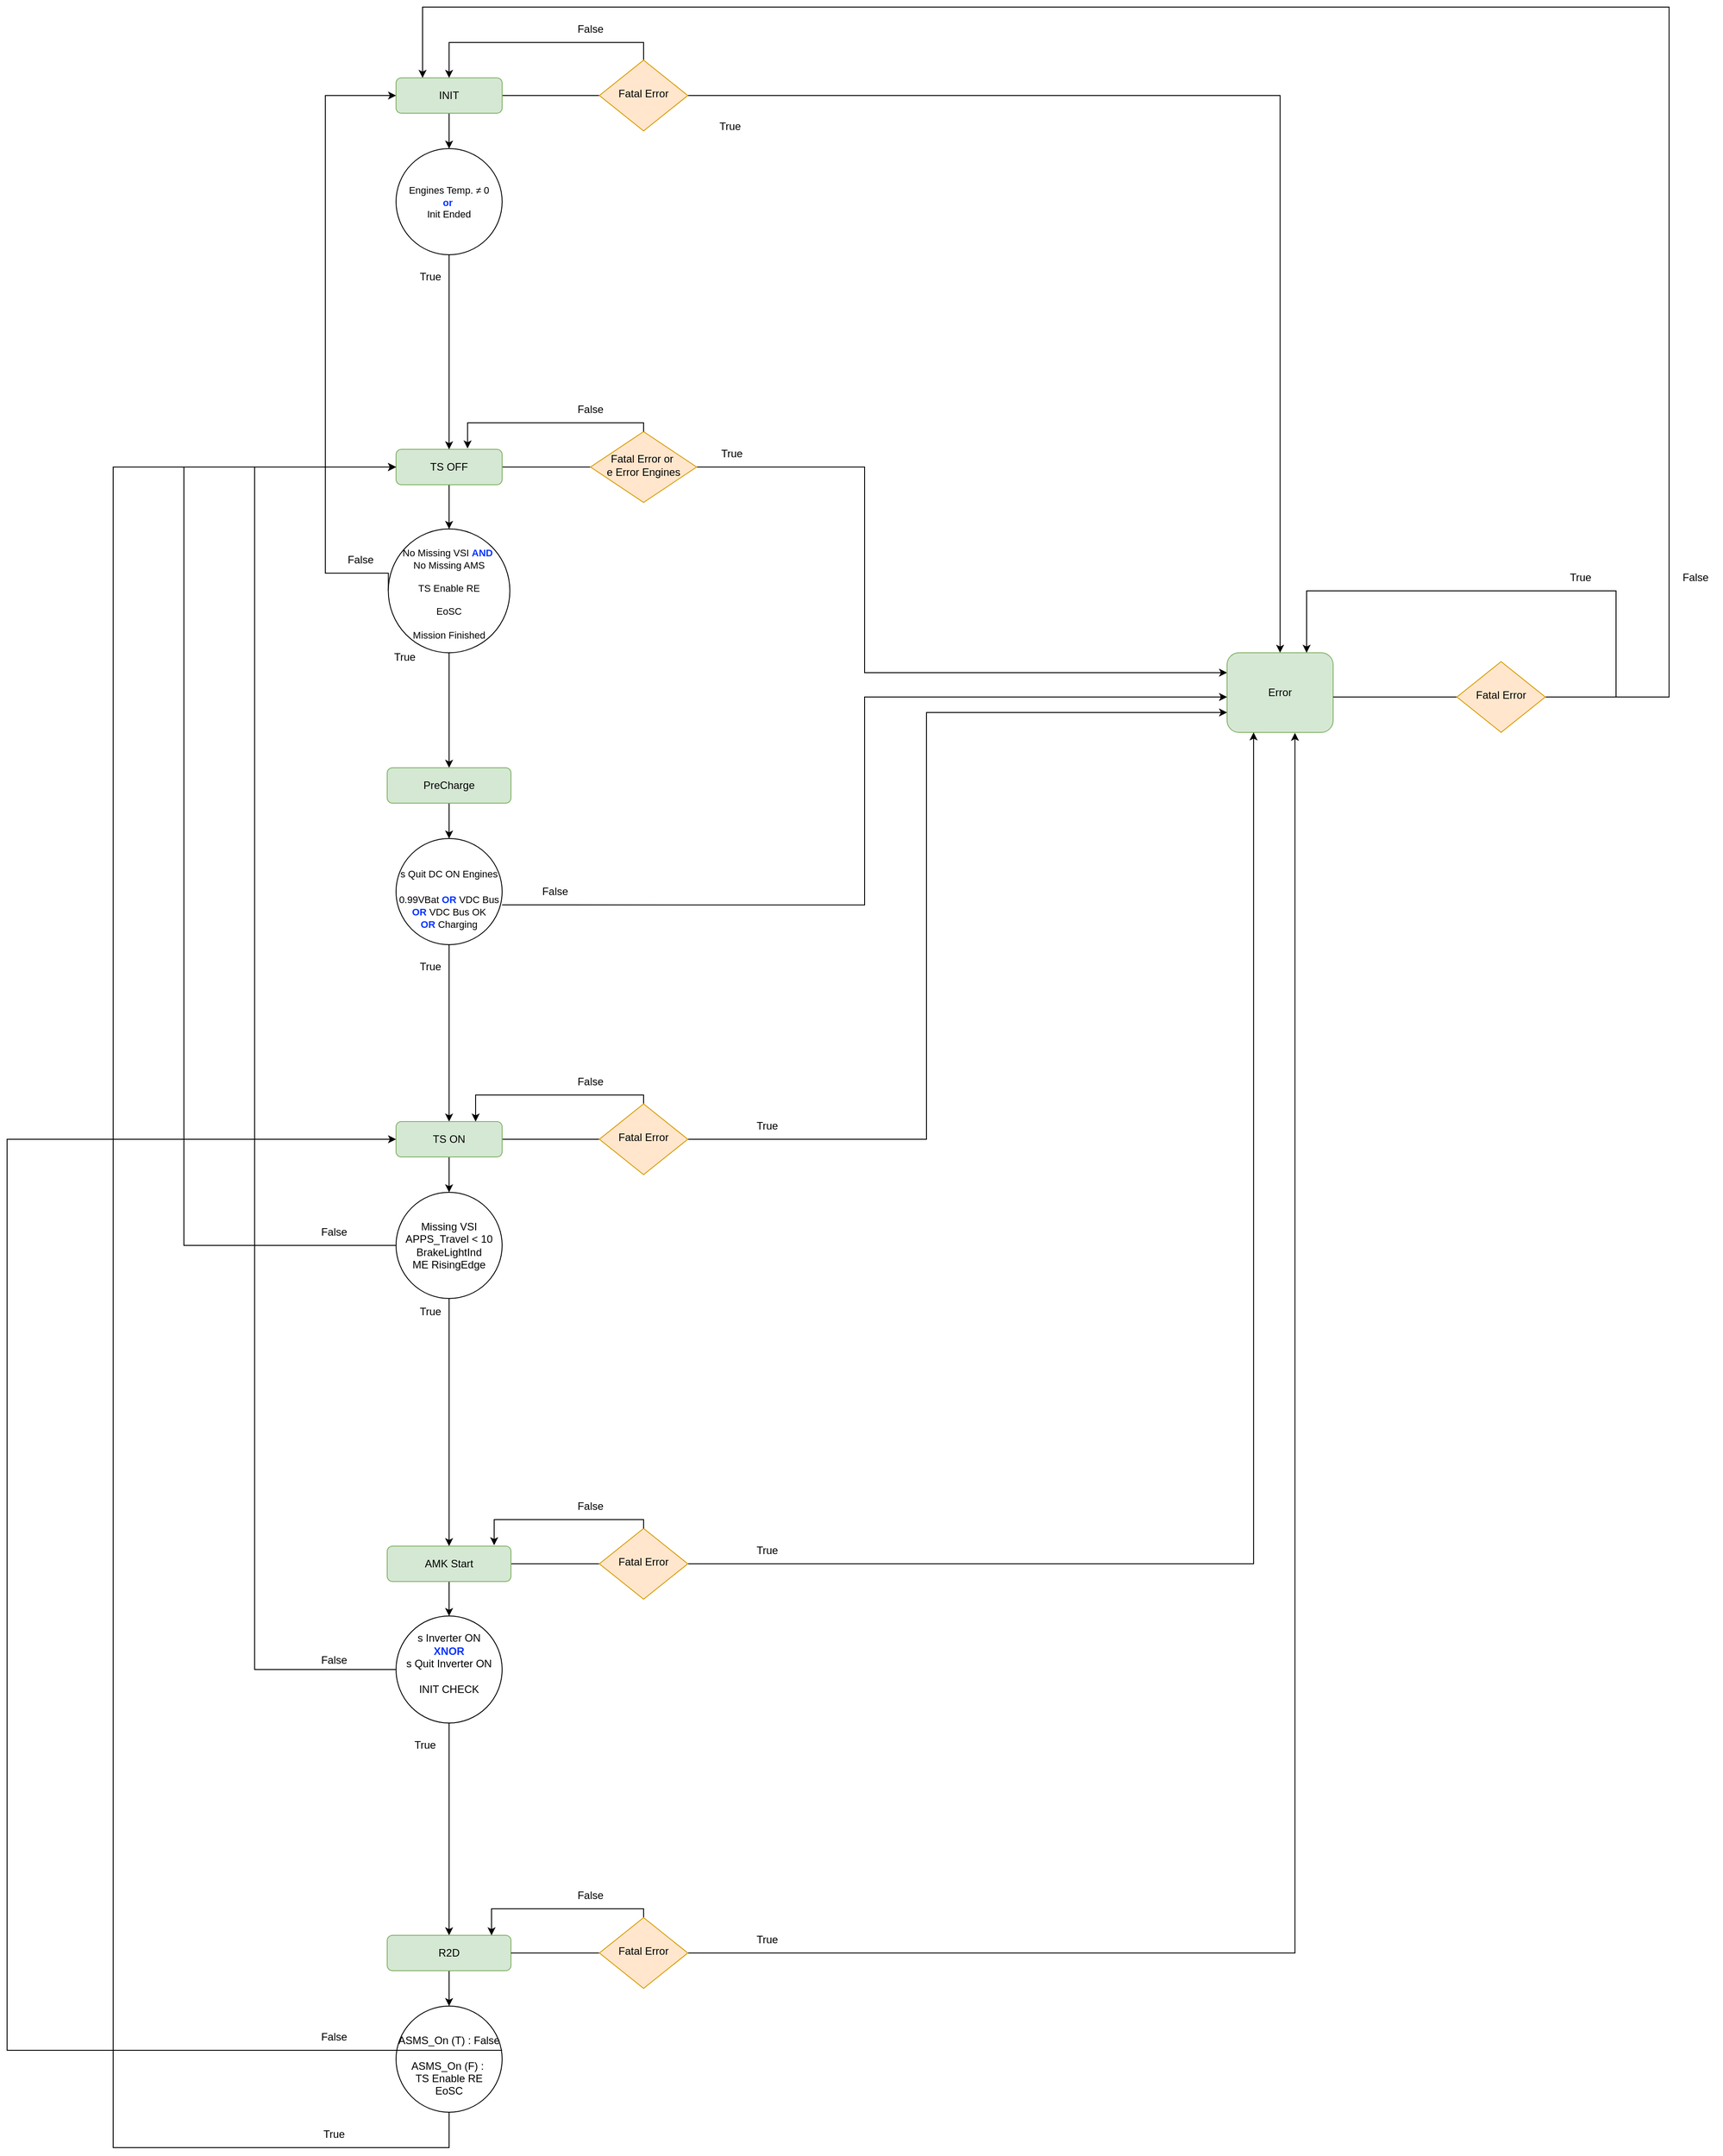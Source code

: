 <mxfile version="24.8.8" pages="3">
  <diagram id="C5RBs43oDa-KdzZeNtuy" name="States">
    <mxGraphModel dx="4572" dy="2336" grid="1" gridSize="10" guides="1" tooltips="1" connect="1" arrows="1" fold="1" page="1" pageScale="1" pageWidth="827" pageHeight="1169" math="0" shadow="0">
      <root>
        <mxCell id="WIyWlLk6GJQsqaUBKTNV-0" />
        <mxCell id="WIyWlLk6GJQsqaUBKTNV-1" parent="WIyWlLk6GJQsqaUBKTNV-0" />
        <mxCell id="JnSVz-PM-EViZylILAA4-74" style="edgeStyle=orthogonalEdgeStyle;rounded=0;orthogonalLoop=1;jettySize=auto;html=1;exitX=1;exitY=0.5;exitDx=0;exitDy=0;entryX=0.5;entryY=0;entryDx=0;entryDy=0;" parent="WIyWlLk6GJQsqaUBKTNV-1" source="JnSVz-PM-EViZylILAA4-76" target="JnSVz-PM-EViZylILAA4-80" edge="1">
          <mxGeometry relative="1" as="geometry" />
        </mxCell>
        <mxCell id="JnSVz-PM-EViZylILAA4-75" style="edgeStyle=orthogonalEdgeStyle;rounded=0;orthogonalLoop=1;jettySize=auto;html=1;exitX=0.5;exitY=1;exitDx=0;exitDy=0;entryX=0.5;entryY=0;entryDx=0;entryDy=0;" parent="WIyWlLk6GJQsqaUBKTNV-1" source="JnSVz-PM-EViZylILAA4-76" edge="1">
          <mxGeometry relative="1" as="geometry">
            <mxPoint x="-1450" y="70" as="targetPoint" />
          </mxGeometry>
        </mxCell>
        <mxCell id="JnSVz-PM-EViZylILAA4-76" value="INIT" style="rounded=1;whiteSpace=wrap;html=1;fontSize=12;glass=0;strokeWidth=1;shadow=0;fillColor=#d5e8d4;strokeColor=#82b366;" parent="WIyWlLk6GJQsqaUBKTNV-1" vertex="1">
          <mxGeometry x="-1510" y="-10" width="120" height="40" as="geometry" />
        </mxCell>
        <mxCell id="JnSVz-PM-EViZylILAA4-77" style="edgeStyle=orthogonalEdgeStyle;rounded=0;orthogonalLoop=1;jettySize=auto;html=1;exitX=0.5;exitY=1;exitDx=0;exitDy=0;entryX=0.5;entryY=0;entryDx=0;entryDy=0;" parent="WIyWlLk6GJQsqaUBKTNV-1" source="JnSVz-PM-EViZylILAA4-79" target="JnSVz-PM-EViZylILAA4-89" edge="1">
          <mxGeometry relative="1" as="geometry" />
        </mxCell>
        <mxCell id="JnSVz-PM-EViZylILAA4-78" style="edgeStyle=orthogonalEdgeStyle;rounded=0;orthogonalLoop=1;jettySize=auto;html=1;exitX=1;exitY=0.5;exitDx=0;exitDy=0;entryX=0;entryY=0.25;entryDx=0;entryDy=0;" parent="WIyWlLk6GJQsqaUBKTNV-1" source="JnSVz-PM-EViZylILAA4-79" target="JnSVz-PM-EViZylILAA4-80" edge="1">
          <mxGeometry relative="1" as="geometry" />
        </mxCell>
        <mxCell id="JnSVz-PM-EViZylILAA4-79" value="TS OFF" style="rounded=1;whiteSpace=wrap;html=1;fontSize=12;glass=0;strokeWidth=1;shadow=0;fillColor=#d5e8d4;strokeColor=#82b366;" parent="WIyWlLk6GJQsqaUBKTNV-1" vertex="1">
          <mxGeometry x="-1510" y="410" width="120" height="40" as="geometry" />
        </mxCell>
        <mxCell id="JnSVz-PM-EViZylILAA4-80" value="Error" style="rounded=1;whiteSpace=wrap;html=1;fontSize=12;glass=0;strokeWidth=1;shadow=0;fillColor=#d5e8d4;strokeColor=#82b366;" parent="WIyWlLk6GJQsqaUBKTNV-1" vertex="1">
          <mxGeometry x="-570" y="640" width="120" height="90" as="geometry" />
        </mxCell>
        <mxCell id="JnSVz-PM-EViZylILAA4-81" style="edgeStyle=orthogonalEdgeStyle;rounded=0;orthogonalLoop=1;jettySize=auto;html=1;exitX=0.5;exitY=0;exitDx=0;exitDy=0;entryX=0.5;entryY=0;entryDx=0;entryDy=0;" parent="WIyWlLk6GJQsqaUBKTNV-1" source="JnSVz-PM-EViZylILAA4-82" target="JnSVz-PM-EViZylILAA4-76" edge="1">
          <mxGeometry relative="1" as="geometry">
            <Array as="points">
              <mxPoint x="-1230" y="-50" />
              <mxPoint x="-1450" y="-50" />
            </Array>
          </mxGeometry>
        </mxCell>
        <mxCell id="JnSVz-PM-EViZylILAA4-82" value="Fatal Error" style="rhombus;whiteSpace=wrap;html=1;shadow=0;fontFamily=Helvetica;fontSize=12;align=center;strokeWidth=1;spacing=6;spacingTop=-4;fillColor=#ffe6cc;strokeColor=#d79b00;" parent="WIyWlLk6GJQsqaUBKTNV-1" vertex="1">
          <mxGeometry x="-1280" y="-30" width="100" height="80" as="geometry" />
        </mxCell>
        <mxCell id="JnSVz-PM-EViZylILAA4-83" style="edgeStyle=orthogonalEdgeStyle;rounded=0;orthogonalLoop=1;jettySize=auto;html=1;exitX=0.5;exitY=1;exitDx=0;exitDy=0;" parent="WIyWlLk6GJQsqaUBKTNV-1" source="JnSVz-PM-EViZylILAA4-82" target="JnSVz-PM-EViZylILAA4-82" edge="1">
          <mxGeometry relative="1" as="geometry" />
        </mxCell>
        <mxCell id="JnSVz-PM-EViZylILAA4-84" value="" style="edgeStyle=orthogonalEdgeStyle;rounded=0;orthogonalLoop=1;jettySize=auto;html=1;exitX=0.5;exitY=1;exitDx=0;exitDy=0;" parent="WIyWlLk6GJQsqaUBKTNV-1" source="JnSVz-PM-EViZylILAA4-141" target="JnSVz-PM-EViZylILAA4-79" edge="1">
          <mxGeometry relative="1" as="geometry">
            <mxPoint x="-1450" y="200" as="sourcePoint" />
          </mxGeometry>
        </mxCell>
        <mxCell id="JnSVz-PM-EViZylILAA4-85" value="True" style="text;html=1;align=center;verticalAlign=middle;whiteSpace=wrap;rounded=0;" parent="WIyWlLk6GJQsqaUBKTNV-1" vertex="1">
          <mxGeometry x="-1162.5" y="30" width="60" height="30" as="geometry" />
        </mxCell>
        <mxCell id="JnSVz-PM-EViZylILAA4-86" value="False" style="text;html=1;align=center;verticalAlign=middle;whiteSpace=wrap;rounded=0;" parent="WIyWlLk6GJQsqaUBKTNV-1" vertex="1">
          <mxGeometry x="-1320" y="-80" width="60" height="30" as="geometry" />
        </mxCell>
        <mxCell id="JnSVz-PM-EViZylILAA4-87" style="edgeStyle=orthogonalEdgeStyle;rounded=0;orthogonalLoop=1;jettySize=auto;html=1;exitX=0.5;exitY=1;exitDx=0;exitDy=0;entryX=0.5;entryY=0;entryDx=0;entryDy=0;" parent="WIyWlLk6GJQsqaUBKTNV-1" source="JnSVz-PM-EViZylILAA4-89" target="JnSVz-PM-EViZylILAA4-91" edge="1">
          <mxGeometry relative="1" as="geometry" />
        </mxCell>
        <mxCell id="JnSVz-PM-EViZylILAA4-88" style="edgeStyle=orthogonalEdgeStyle;rounded=0;orthogonalLoop=1;jettySize=auto;html=1;exitX=0;exitY=0.5;exitDx=0;exitDy=0;entryX=0;entryY=0.5;entryDx=0;entryDy=0;" parent="WIyWlLk6GJQsqaUBKTNV-1" source="JnSVz-PM-EViZylILAA4-89" target="JnSVz-PM-EViZylILAA4-76" edge="1">
          <mxGeometry relative="1" as="geometry">
            <Array as="points">
              <mxPoint x="-1590" y="550" />
              <mxPoint x="-1590" y="10" />
            </Array>
          </mxGeometry>
        </mxCell>
        <mxCell id="JnSVz-PM-EViZylILAA4-89" value="&lt;div style=&quot;font-size: 11px;&quot;&gt;&lt;font style=&quot;font-size: 11px;&quot;&gt;&lt;br&gt;&lt;/font&gt;&lt;/div&gt;&lt;div style=&quot;font-size: 11px;&quot;&gt;&lt;font style=&quot;font-size: 11px;&quot;&gt;&lt;br&gt;&lt;/font&gt;&lt;/div&gt;&lt;div style=&quot;font-size: 11px;&quot;&gt;&lt;br&gt;&lt;/div&gt;&lt;div style=&quot;font-size: 11px;&quot;&gt;&lt;br&gt;&lt;/div&gt;&lt;div style=&quot;font-size: 11px;&quot;&gt;&lt;br&gt;&lt;/div&gt;&lt;div style=&quot;font-size: 11px;&quot;&gt;No Missing VSI &lt;b&gt;&lt;font color=&quot;#0433ff&quot;&gt;AND&lt;/font&gt;&lt;/b&gt;&amp;nbsp;&lt;/div&gt;&lt;div style=&quot;font-size: 11px;&quot;&gt;No Missing AMS&lt;/div&gt;&lt;div style=&quot;font-size: 11px;&quot;&gt;&lt;br&gt;&lt;/div&gt;&lt;div style=&quot;font-size: 11px;&quot;&gt;TS Enable RE&lt;br&gt;&lt;/div&gt;&lt;div style=&quot;font-size: 11px;&quot;&gt;&lt;br&gt;&lt;/div&gt;&lt;div style=&quot;font-size: 11px;&quot;&gt;&lt;font style=&quot;font-size: 11px;&quot;&gt;EoSC&lt;/font&gt;&lt;/div&gt;&lt;div style=&quot;font-size: 11px;&quot;&gt;&lt;font style=&quot;font-size: 11px;&quot;&gt;&lt;br&gt;&lt;/font&gt;&lt;/div&gt;&lt;div style=&quot;font-size: 11px;&quot;&gt;&lt;font style=&quot;font-size: 11px;&quot;&gt;Mission Finished&lt;br&gt;&lt;/font&gt;&lt;div&gt;&lt;font style=&quot;font-size: 11px;&quot;&gt;&lt;br&gt;&lt;/font&gt;&lt;div&gt;&lt;font style=&quot;font-size: 11px;&quot;&gt;&lt;br&gt;&lt;/font&gt;&lt;/div&gt;&lt;div&gt;&lt;font style=&quot;font-size: 11px;&quot;&gt;&lt;br&gt;&lt;/font&gt;&lt;/div&gt;&lt;div&gt;&lt;br&gt;&lt;/div&gt;&lt;/div&gt;&lt;/div&gt;" style="shape=ellipse;whiteSpace=wrap;html=1;spacingTop=-6;" parent="WIyWlLk6GJQsqaUBKTNV-1" vertex="1">
          <mxGeometry x="-1518.75" y="500" width="137.5" height="140" as="geometry" />
        </mxCell>
        <mxCell id="JnSVz-PM-EViZylILAA4-90" style="edgeStyle=orthogonalEdgeStyle;rounded=0;orthogonalLoop=1;jettySize=auto;html=1;exitX=0.5;exitY=1;exitDx=0;exitDy=0;entryX=0.5;entryY=0;entryDx=0;entryDy=0;" parent="WIyWlLk6GJQsqaUBKTNV-1" source="JnSVz-PM-EViZylILAA4-91" edge="1">
          <mxGeometry relative="1" as="geometry">
            <mxPoint x="-1450" y="850" as="targetPoint" />
          </mxGeometry>
        </mxCell>
        <mxCell id="JnSVz-PM-EViZylILAA4-91" value="PreCharge" style="rounded=1;whiteSpace=wrap;html=1;fontSize=12;glass=0;strokeWidth=1;shadow=0;fillColor=#d5e8d4;strokeColor=#82b366;" parent="WIyWlLk6GJQsqaUBKTNV-1" vertex="1">
          <mxGeometry x="-1520" y="770" width="140" height="40" as="geometry" />
        </mxCell>
        <mxCell id="JnSVz-PM-EViZylILAA4-92" style="edgeStyle=orthogonalEdgeStyle;rounded=0;orthogonalLoop=1;jettySize=auto;html=1;exitX=0.5;exitY=1;exitDx=0;exitDy=0;entryX=0.5;entryY=0;entryDx=0;entryDy=0;" parent="WIyWlLk6GJQsqaUBKTNV-1" source="JnSVz-PM-EViZylILAA4-142" target="JnSVz-PM-EViZylILAA4-95" edge="1">
          <mxGeometry relative="1" as="geometry">
            <mxPoint x="-1450" y="980" as="sourcePoint" />
          </mxGeometry>
        </mxCell>
        <mxCell id="JnSVz-PM-EViZylILAA4-93" style="edgeStyle=orthogonalEdgeStyle;rounded=0;orthogonalLoop=1;jettySize=auto;html=1;exitX=0.5;exitY=1;exitDx=0;exitDy=0;entryX=0.5;entryY=0;entryDx=0;entryDy=0;" parent="WIyWlLk6GJQsqaUBKTNV-1" source="JnSVz-PM-EViZylILAA4-95" target="JnSVz-PM-EViZylILAA4-98" edge="1">
          <mxGeometry relative="1" as="geometry" />
        </mxCell>
        <mxCell id="JnSVz-PM-EViZylILAA4-94" style="edgeStyle=orthogonalEdgeStyle;rounded=0;orthogonalLoop=1;jettySize=auto;html=1;entryX=0;entryY=0.75;entryDx=0;entryDy=0;exitX=1;exitY=0.5;exitDx=0;exitDy=0;" parent="WIyWlLk6GJQsqaUBKTNV-1" source="JnSVz-PM-EViZylILAA4-95" target="JnSVz-PM-EViZylILAA4-80" edge="1">
          <mxGeometry relative="1" as="geometry">
            <mxPoint x="-1380" y="760" as="sourcePoint" />
            <Array as="points">
              <mxPoint x="-910" y="1190" />
              <mxPoint x="-910" y="708" />
            </Array>
          </mxGeometry>
        </mxCell>
        <mxCell id="JnSVz-PM-EViZylILAA4-95" value="TS ON" style="rounded=1;whiteSpace=wrap;html=1;fontSize=12;glass=0;strokeWidth=1;shadow=0;fillColor=#d5e8d4;strokeColor=#82b366;" parent="WIyWlLk6GJQsqaUBKTNV-1" vertex="1">
          <mxGeometry x="-1510" y="1170" width="120" height="40" as="geometry" />
        </mxCell>
        <mxCell id="JnSVz-PM-EViZylILAA4-96" style="edgeStyle=orthogonalEdgeStyle;rounded=0;orthogonalLoop=1;jettySize=auto;html=1;exitX=0.5;exitY=1;exitDx=0;exitDy=0;entryX=0.5;entryY=0;entryDx=0;entryDy=0;" parent="WIyWlLk6GJQsqaUBKTNV-1" source="JnSVz-PM-EViZylILAA4-98" target="JnSVz-PM-EViZylILAA4-101" edge="1">
          <mxGeometry relative="1" as="geometry" />
        </mxCell>
        <mxCell id="JnSVz-PM-EViZylILAA4-97" style="edgeStyle=orthogonalEdgeStyle;rounded=0;orthogonalLoop=1;jettySize=auto;html=1;exitX=0;exitY=0.5;exitDx=0;exitDy=0;entryX=0;entryY=0.5;entryDx=0;entryDy=0;" parent="WIyWlLk6GJQsqaUBKTNV-1" source="JnSVz-PM-EViZylILAA4-98" target="JnSVz-PM-EViZylILAA4-79" edge="1">
          <mxGeometry relative="1" as="geometry">
            <Array as="points">
              <mxPoint x="-1750" y="1310" />
              <mxPoint x="-1750" y="430" />
            </Array>
          </mxGeometry>
        </mxCell>
        <mxCell id="JnSVz-PM-EViZylILAA4-98" value="&lt;div&gt;&lt;br&gt;&lt;/div&gt;Missing VSI&lt;div&gt;APPS_Travel &amp;lt; 10&lt;/div&gt;&lt;div&gt;BrakeLightInd&lt;/div&gt;&lt;div&gt;ME RisingEdge&lt;/div&gt;&lt;div&gt;&lt;br&gt;&lt;/div&gt;" style="shape=ellipse;whiteSpace=wrap;html=1;" parent="WIyWlLk6GJQsqaUBKTNV-1" vertex="1">
          <mxGeometry x="-1510" y="1250" width="120" height="120" as="geometry" />
        </mxCell>
        <mxCell id="JnSVz-PM-EViZylILAA4-99" style="edgeStyle=orthogonalEdgeStyle;rounded=0;orthogonalLoop=1;jettySize=auto;html=1;exitX=0.5;exitY=1;exitDx=0;exitDy=0;entryX=0.5;entryY=0;entryDx=0;entryDy=0;" parent="WIyWlLk6GJQsqaUBKTNV-1" source="JnSVz-PM-EViZylILAA4-101" target="JnSVz-PM-EViZylILAA4-104" edge="1">
          <mxGeometry relative="1" as="geometry" />
        </mxCell>
        <mxCell id="JnSVz-PM-EViZylILAA4-100" style="edgeStyle=orthogonalEdgeStyle;rounded=0;orthogonalLoop=1;jettySize=auto;html=1;exitX=1;exitY=0.5;exitDx=0;exitDy=0;entryX=0.25;entryY=1;entryDx=0;entryDy=0;" parent="WIyWlLk6GJQsqaUBKTNV-1" source="JnSVz-PM-EViZylILAA4-101" target="JnSVz-PM-EViZylILAA4-80" edge="1">
          <mxGeometry relative="1" as="geometry" />
        </mxCell>
        <mxCell id="JnSVz-PM-EViZylILAA4-101" value="AMK Start" style="rounded=1;whiteSpace=wrap;html=1;fontSize=12;glass=0;strokeWidth=1;shadow=0;fillColor=#d5e8d4;strokeColor=#82b366;" parent="WIyWlLk6GJQsqaUBKTNV-1" vertex="1">
          <mxGeometry x="-1520" y="1650" width="140" height="40" as="geometry" />
        </mxCell>
        <mxCell id="JnSVz-PM-EViZylILAA4-102" style="edgeStyle=orthogonalEdgeStyle;rounded=0;orthogonalLoop=1;jettySize=auto;html=1;exitX=0.5;exitY=1;exitDx=0;exitDy=0;entryX=0.5;entryY=0;entryDx=0;entryDy=0;" parent="WIyWlLk6GJQsqaUBKTNV-1" source="JnSVz-PM-EViZylILAA4-104" target="JnSVz-PM-EViZylILAA4-106" edge="1">
          <mxGeometry relative="1" as="geometry" />
        </mxCell>
        <mxCell id="JnSVz-PM-EViZylILAA4-103" style="edgeStyle=orthogonalEdgeStyle;rounded=0;orthogonalLoop=1;jettySize=auto;html=1;exitX=0;exitY=0.5;exitDx=0;exitDy=0;entryX=0;entryY=0.5;entryDx=0;entryDy=0;" parent="WIyWlLk6GJQsqaUBKTNV-1" source="JnSVz-PM-EViZylILAA4-104" target="JnSVz-PM-EViZylILAA4-79" edge="1">
          <mxGeometry relative="1" as="geometry">
            <Array as="points">
              <mxPoint x="-1670" y="1790" />
              <mxPoint x="-1670" y="430" />
            </Array>
          </mxGeometry>
        </mxCell>
        <mxCell id="JnSVz-PM-EViZylILAA4-104" value="s Inverter ON&lt;div&gt;&amp;nbsp;&lt;b&gt;&lt;font color=&quot;#0433ff&quot;&gt;XNOR&amp;nbsp;&lt;/font&gt;&lt;/b&gt;&lt;/div&gt;&lt;div&gt;s Quit Inverter ON&lt;/div&gt;&lt;div&gt;&lt;br&gt;&lt;/div&gt;&lt;div&gt;INIT CHECK&lt;/div&gt;&lt;div&gt;&lt;br&gt;&lt;/div&gt;" style="shape=ellipse;whiteSpace=wrap;html=1;" parent="WIyWlLk6GJQsqaUBKTNV-1" vertex="1">
          <mxGeometry x="-1510" y="1729" width="120" height="121" as="geometry" />
        </mxCell>
        <mxCell id="JnSVz-PM-EViZylILAA4-105" style="edgeStyle=orthogonalEdgeStyle;rounded=0;orthogonalLoop=1;jettySize=auto;html=1;exitX=0.5;exitY=1;exitDx=0;exitDy=0;entryX=0.5;entryY=0;entryDx=0;entryDy=0;" parent="WIyWlLk6GJQsqaUBKTNV-1" source="JnSVz-PM-EViZylILAA4-106" target="JnSVz-PM-EViZylILAA4-116" edge="1">
          <mxGeometry relative="1" as="geometry" />
        </mxCell>
        <mxCell id="JnSVz-PM-EViZylILAA4-106" value="R2D" style="rounded=1;whiteSpace=wrap;html=1;fontSize=12;glass=0;strokeWidth=1;shadow=0;fillColor=#d5e8d4;strokeColor=#82b366;" parent="WIyWlLk6GJQsqaUBKTNV-1" vertex="1">
          <mxGeometry x="-1520" y="2090" width="140" height="40" as="geometry" />
        </mxCell>
        <mxCell id="JnSVz-PM-EViZylILAA4-107" style="edgeStyle=orthogonalEdgeStyle;rounded=0;orthogonalLoop=1;jettySize=auto;html=1;exitX=0.5;exitY=0;exitDx=0;exitDy=0;entryX=0.75;entryY=0;entryDx=0;entryDy=0;" parent="WIyWlLk6GJQsqaUBKTNV-1" source="JnSVz-PM-EViZylILAA4-108" target="JnSVz-PM-EViZylILAA4-95" edge="1">
          <mxGeometry relative="1" as="geometry">
            <Array as="points">
              <mxPoint x="-1230" y="1140" />
              <mxPoint x="-1420" y="1140" />
            </Array>
          </mxGeometry>
        </mxCell>
        <mxCell id="JnSVz-PM-EViZylILAA4-108" value="Fatal Error" style="rhombus;whiteSpace=wrap;html=1;shadow=0;fontFamily=Helvetica;fontSize=12;align=center;strokeWidth=1;spacing=6;spacingTop=-4;fillColor=#ffe6cc;strokeColor=#d79b00;" parent="WIyWlLk6GJQsqaUBKTNV-1" vertex="1">
          <mxGeometry x="-1280" y="1150" width="100" height="80" as="geometry" />
        </mxCell>
        <mxCell id="JnSVz-PM-EViZylILAA4-109" value="Fatal Error" style="rhombus;whiteSpace=wrap;html=1;shadow=0;fontFamily=Helvetica;fontSize=12;align=center;strokeWidth=1;spacing=6;spacingTop=-4;fillColor=#ffe6cc;strokeColor=#d79b00;" parent="WIyWlLk6GJQsqaUBKTNV-1" vertex="1">
          <mxGeometry x="-1280" y="1630" width="100" height="80" as="geometry" />
        </mxCell>
        <mxCell id="JnSVz-PM-EViZylILAA4-110" value="Fatal Error or&amp;nbsp;&lt;div&gt;e Error Engines&lt;/div&gt;" style="rhombus;whiteSpace=wrap;html=1;shadow=0;fontFamily=Helvetica;fontSize=12;align=center;strokeWidth=1;spacing=6;spacingTop=-4;fillColor=#ffe6cc;strokeColor=#d79b00;" parent="WIyWlLk6GJQsqaUBKTNV-1" vertex="1">
          <mxGeometry x="-1290" y="390" width="120" height="80" as="geometry" />
        </mxCell>
        <mxCell id="JnSVz-PM-EViZylILAA4-111" style="edgeStyle=orthogonalEdgeStyle;rounded=0;orthogonalLoop=1;jettySize=auto;html=1;exitX=0.5;exitY=1;exitDx=0;exitDy=0;" parent="WIyWlLk6GJQsqaUBKTNV-1" edge="1">
          <mxGeometry relative="1" as="geometry">
            <mxPoint x="-1450" y="1120" as="sourcePoint" />
            <mxPoint x="-1450" y="1120" as="targetPoint" />
          </mxGeometry>
        </mxCell>
        <mxCell id="JnSVz-PM-EViZylILAA4-112" style="edgeStyle=orthogonalEdgeStyle;rounded=0;orthogonalLoop=1;jettySize=auto;html=1;exitX=1;exitY=0.5;exitDx=0;exitDy=0;" parent="WIyWlLk6GJQsqaUBKTNV-1" edge="1">
          <mxGeometry relative="1" as="geometry">
            <mxPoint x="-1390.0" y="925.05" as="sourcePoint" />
            <mxPoint x="-570" y="690" as="targetPoint" />
            <Array as="points">
              <mxPoint x="-980" y="925.05" />
              <mxPoint x="-980" y="690.05" />
            </Array>
          </mxGeometry>
        </mxCell>
        <mxCell id="JnSVz-PM-EViZylILAA4-113" style="edgeStyle=orthogonalEdgeStyle;rounded=0;orthogonalLoop=1;jettySize=auto;html=1;exitX=0.5;exitY=0;exitDx=0;exitDy=0;entryX=0.674;entryY=-0.025;entryDx=0;entryDy=0;entryPerimeter=0;" parent="WIyWlLk6GJQsqaUBKTNV-1" source="JnSVz-PM-EViZylILAA4-110" target="JnSVz-PM-EViZylILAA4-79" edge="1">
          <mxGeometry relative="1" as="geometry">
            <Array as="points">
              <mxPoint x="-1230" y="380" />
              <mxPoint x="-1429" y="380" />
            </Array>
          </mxGeometry>
        </mxCell>
        <mxCell id="JnSVz-PM-EViZylILAA4-114" style="edgeStyle=orthogonalEdgeStyle;rounded=0;orthogonalLoop=1;jettySize=auto;html=1;exitX=0;exitY=0.5;exitDx=0;exitDy=0;entryX=0;entryY=0.5;entryDx=0;entryDy=0;" parent="WIyWlLk6GJQsqaUBKTNV-1" source="JnSVz-PM-EViZylILAA4-116" target="JnSVz-PM-EViZylILAA4-79" edge="1">
          <mxGeometry relative="1" as="geometry">
            <Array as="points">
              <mxPoint x="-1450" y="2230" />
              <mxPoint x="-1450" y="2330" />
              <mxPoint x="-1830" y="2330" />
              <mxPoint x="-1830" y="430" />
            </Array>
          </mxGeometry>
        </mxCell>
        <mxCell id="JnSVz-PM-EViZylILAA4-115" style="edgeStyle=orthogonalEdgeStyle;rounded=0;orthogonalLoop=1;jettySize=auto;html=1;exitX=0.5;exitY=1;exitDx=0;exitDy=0;entryX=0;entryY=0.5;entryDx=0;entryDy=0;" parent="WIyWlLk6GJQsqaUBKTNV-1" source="JnSVz-PM-EViZylILAA4-116" target="JnSVz-PM-EViZylILAA4-95" edge="1">
          <mxGeometry relative="1" as="geometry">
            <Array as="points">
              <mxPoint x="-1450" y="2220" />
              <mxPoint x="-1950" y="2220" />
              <mxPoint x="-1950" y="1190" />
            </Array>
          </mxGeometry>
        </mxCell>
        <mxCell id="JnSVz-PM-EViZylILAA4-116" value="&lt;div&gt;&lt;br&gt;&lt;/div&gt;ASMS_On (T) : False&lt;div&gt;&lt;br&gt;&lt;div&gt;ASMS_On (F) :&amp;nbsp;&lt;/div&gt;&lt;div&gt;TS Enable RE&lt;div&gt;EoSC&lt;/div&gt;&lt;/div&gt;&lt;/div&gt;" style="shape=ellipse;whiteSpace=wrap;html=1;" parent="WIyWlLk6GJQsqaUBKTNV-1" vertex="1">
          <mxGeometry x="-1510" y="2170" width="120" height="120" as="geometry" />
        </mxCell>
        <mxCell id="JnSVz-PM-EViZylILAA4-117" value="False" style="text;html=1;align=center;verticalAlign=middle;whiteSpace=wrap;rounded=0;" parent="WIyWlLk6GJQsqaUBKTNV-1" vertex="1">
          <mxGeometry x="-1320" y="350" width="60" height="30" as="geometry" />
        </mxCell>
        <mxCell id="JnSVz-PM-EViZylILAA4-118" value="False" style="text;html=1;align=center;verticalAlign=middle;whiteSpace=wrap;rounded=0;" parent="WIyWlLk6GJQsqaUBKTNV-1" vertex="1">
          <mxGeometry x="-1320" y="1110" width="60" height="30" as="geometry" />
        </mxCell>
        <mxCell id="JnSVz-PM-EViZylILAA4-119" value="False" style="text;html=1;align=center;verticalAlign=middle;whiteSpace=wrap;rounded=0;" parent="WIyWlLk6GJQsqaUBKTNV-1" vertex="1">
          <mxGeometry x="-1320" y="2030" width="60" height="30" as="geometry" />
        </mxCell>
        <mxCell id="JnSVz-PM-EViZylILAA4-120" value="False" style="text;html=1;align=center;verticalAlign=middle;whiteSpace=wrap;rounded=0;" parent="WIyWlLk6GJQsqaUBKTNV-1" vertex="1">
          <mxGeometry x="-1580" y="520" width="60" height="30" as="geometry" />
        </mxCell>
        <mxCell id="JnSVz-PM-EViZylILAA4-121" value="False" style="text;html=1;align=center;verticalAlign=middle;whiteSpace=wrap;rounded=0;" parent="WIyWlLk6GJQsqaUBKTNV-1" vertex="1">
          <mxGeometry x="-1610" y="1280" width="60" height="30" as="geometry" />
        </mxCell>
        <mxCell id="JnSVz-PM-EViZylILAA4-122" value="False" style="text;html=1;align=center;verticalAlign=middle;whiteSpace=wrap;rounded=0;" parent="WIyWlLk6GJQsqaUBKTNV-1" vertex="1">
          <mxGeometry x="-1610" y="1764" width="60" height="30" as="geometry" />
        </mxCell>
        <mxCell id="JnSVz-PM-EViZylILAA4-123" value="False" style="text;html=1;align=center;verticalAlign=middle;whiteSpace=wrap;rounded=0;" parent="WIyWlLk6GJQsqaUBKTNV-1" vertex="1">
          <mxGeometry x="-1610" y="2190" width="60" height="30" as="geometry" />
        </mxCell>
        <mxCell id="JnSVz-PM-EViZylILAA4-124" value="True" style="text;html=1;align=center;verticalAlign=middle;whiteSpace=wrap;rounded=0;" parent="WIyWlLk6GJQsqaUBKTNV-1" vertex="1">
          <mxGeometry x="-1610" y="2300" width="60" height="30" as="geometry" />
        </mxCell>
        <mxCell id="JnSVz-PM-EViZylILAA4-125" value="True" style="text;html=1;align=center;verticalAlign=middle;whiteSpace=wrap;rounded=0;" parent="WIyWlLk6GJQsqaUBKTNV-1" vertex="1">
          <mxGeometry x="-1120" y="2080" width="60" height="30" as="geometry" />
        </mxCell>
        <mxCell id="JnSVz-PM-EViZylILAA4-126" value="True" style="text;html=1;align=center;verticalAlign=middle;whiteSpace=wrap;rounded=0;" parent="WIyWlLk6GJQsqaUBKTNV-1" vertex="1">
          <mxGeometry x="-1120" y="1640" width="60" height="30" as="geometry" />
        </mxCell>
        <mxCell id="JnSVz-PM-EViZylILAA4-127" value="True" style="text;html=1;align=center;verticalAlign=middle;whiteSpace=wrap;rounded=0;" parent="WIyWlLk6GJQsqaUBKTNV-1" vertex="1">
          <mxGeometry x="-1120" y="1160" width="60" height="30" as="geometry" />
        </mxCell>
        <mxCell id="JnSVz-PM-EViZylILAA4-128" value="False" style="text;html=1;align=center;verticalAlign=middle;whiteSpace=wrap;rounded=0;" parent="WIyWlLk6GJQsqaUBKTNV-1" vertex="1">
          <mxGeometry x="-1360" y="895" width="60" height="30" as="geometry" />
        </mxCell>
        <mxCell id="JnSVz-PM-EViZylILAA4-129" value="True" style="text;html=1;align=center;verticalAlign=middle;whiteSpace=wrap;rounded=0;" parent="WIyWlLk6GJQsqaUBKTNV-1" vertex="1">
          <mxGeometry x="-1501.33" y="980" width="60" height="30" as="geometry" />
        </mxCell>
        <mxCell id="JnSVz-PM-EViZylILAA4-130" value="True" style="text;html=1;align=center;verticalAlign=middle;whiteSpace=wrap;rounded=0;" parent="WIyWlLk6GJQsqaUBKTNV-1" vertex="1">
          <mxGeometry x="-1507.5" y="1860" width="60" height="30" as="geometry" />
        </mxCell>
        <mxCell id="JnSVz-PM-EViZylILAA4-131" value="True" style="text;html=1;align=center;verticalAlign=middle;whiteSpace=wrap;rounded=0;" parent="WIyWlLk6GJQsqaUBKTNV-1" vertex="1">
          <mxGeometry x="-1160" y="400" width="60" height="30" as="geometry" />
        </mxCell>
        <mxCell id="JnSVz-PM-EViZylILAA4-132" value="True" style="text;html=1;align=center;verticalAlign=middle;whiteSpace=wrap;rounded=0;" parent="WIyWlLk6GJQsqaUBKTNV-1" vertex="1">
          <mxGeometry x="-1501.33" y="1370" width="60" height="30" as="geometry" />
        </mxCell>
        <mxCell id="JnSVz-PM-EViZylILAA4-133" value="True" style="text;html=1;align=center;verticalAlign=middle;whiteSpace=wrap;rounded=0;" parent="WIyWlLk6GJQsqaUBKTNV-1" vertex="1">
          <mxGeometry x="-1530" y="630" width="60" height="30" as="geometry" />
        </mxCell>
        <mxCell id="JnSVz-PM-EViZylILAA4-134" value="True" style="text;html=1;align=center;verticalAlign=middle;whiteSpace=wrap;rounded=0;" parent="WIyWlLk6GJQsqaUBKTNV-1" vertex="1">
          <mxGeometry x="-1501.33" y="200" width="60" height="30" as="geometry" />
        </mxCell>
        <mxCell id="JnSVz-PM-EViZylILAA4-135" value="" style="endArrow=none;html=1;rounded=0;" parent="WIyWlLk6GJQsqaUBKTNV-1" edge="1">
          <mxGeometry width="50" height="50" relative="1" as="geometry">
            <mxPoint x="-1510" y="2220" as="sourcePoint" />
            <mxPoint x="-1390" y="2220" as="targetPoint" />
          </mxGeometry>
        </mxCell>
        <mxCell id="JnSVz-PM-EViZylILAA4-136" style="edgeStyle=orthogonalEdgeStyle;rounded=0;orthogonalLoop=1;jettySize=auto;html=1;exitX=0.5;exitY=0;exitDx=0;exitDy=0;entryX=0.843;entryY=0;entryDx=0;entryDy=0;entryPerimeter=0;" parent="WIyWlLk6GJQsqaUBKTNV-1" source="JnSVz-PM-EViZylILAA4-140" target="JnSVz-PM-EViZylILAA4-106" edge="1">
          <mxGeometry relative="1" as="geometry">
            <Array as="points">
              <mxPoint x="-1230" y="2060" />
              <mxPoint x="-1402" y="2060" />
            </Array>
          </mxGeometry>
        </mxCell>
        <mxCell id="JnSVz-PM-EViZylILAA4-137" style="edgeStyle=orthogonalEdgeStyle;rounded=0;orthogonalLoop=1;jettySize=auto;html=1;exitX=0.5;exitY=0;exitDx=0;exitDy=0;entryX=0.864;entryY=-0.025;entryDx=0;entryDy=0;entryPerimeter=0;" parent="WIyWlLk6GJQsqaUBKTNV-1" source="JnSVz-PM-EViZylILAA4-109" target="JnSVz-PM-EViZylILAA4-101" edge="1">
          <mxGeometry relative="1" as="geometry">
            <Array as="points">
              <mxPoint x="-1230" y="1620" />
              <mxPoint x="-1399" y="1620" />
            </Array>
          </mxGeometry>
        </mxCell>
        <mxCell id="JnSVz-PM-EViZylILAA4-138" value="False" style="text;html=1;align=center;verticalAlign=middle;whiteSpace=wrap;rounded=0;" parent="WIyWlLk6GJQsqaUBKTNV-1" vertex="1">
          <mxGeometry x="-1320" y="1590" width="60" height="30" as="geometry" />
        </mxCell>
        <mxCell id="JnSVz-PM-EViZylILAA4-139" style="edgeStyle=orthogonalEdgeStyle;rounded=0;orthogonalLoop=1;jettySize=auto;html=1;exitX=1;exitY=0.5;exitDx=0;exitDy=0;entryX=0.64;entryY=1.006;entryDx=0;entryDy=0;entryPerimeter=0;" parent="WIyWlLk6GJQsqaUBKTNV-1" source="JnSVz-PM-EViZylILAA4-106" target="JnSVz-PM-EViZylILAA4-80" edge="1">
          <mxGeometry relative="1" as="geometry" />
        </mxCell>
        <mxCell id="JnSVz-PM-EViZylILAA4-140" value="Fatal Error" style="rhombus;whiteSpace=wrap;html=1;shadow=0;fontFamily=Helvetica;fontSize=12;align=center;strokeWidth=1;spacing=6;spacingTop=-4;fillColor=#ffe6cc;strokeColor=#d79b00;" parent="WIyWlLk6GJQsqaUBKTNV-1" vertex="1">
          <mxGeometry x="-1280" y="2070" width="100" height="80" as="geometry" />
        </mxCell>
        <mxCell id="JnSVz-PM-EViZylILAA4-141" value="&lt;div&gt;&lt;span style=&quot;font-size: 11px;&quot;&gt;Engines Temp.&amp;nbsp;&lt;/span&gt;&lt;span style=&quot;font-size: 11px; text-align: start;&quot;&gt;≠ 0&lt;/span&gt;&lt;br&gt;&lt;/div&gt;&lt;div&gt;&lt;font style=&quot;font-size: 11px;&quot;&gt;&lt;span style=&quot;font-family: -webkit-standard; text-align: start;&quot;&gt;&lt;/span&gt;&lt;/font&gt;&lt;div style=&quot;font-size: 11px;&quot;&gt;&lt;span style=&quot;text-align: start;&quot;&gt;&lt;b&gt;&lt;font color=&quot;#0433ff&quot;&gt;or&lt;/font&gt;&lt;/b&gt;&amp;nbsp;&lt;/span&gt;&lt;/div&gt;&lt;div style=&quot;font-size: 11px;&quot;&gt;&lt;span style=&quot;text-align: start;&quot;&gt;Init Ended&lt;/span&gt;&lt;/div&gt;&lt;/div&gt;" style="ellipse;whiteSpace=wrap;html=1;aspect=fixed;" parent="WIyWlLk6GJQsqaUBKTNV-1" vertex="1">
          <mxGeometry x="-1510" y="70" width="120" height="120" as="geometry" />
        </mxCell>
        <mxCell id="JnSVz-PM-EViZylILAA4-142" value="&lt;div&gt;&lt;span style=&quot;font-size: 11px;&quot;&gt;&lt;br&gt;&lt;/span&gt;&lt;/div&gt;&lt;div&gt;&lt;span style=&quot;font-size: 11px;&quot;&gt;&lt;br&gt;&lt;/span&gt;&lt;/div&gt;&lt;div&gt;&lt;span style=&quot;font-size: 11px;&quot;&gt;&lt;br&gt;&lt;/span&gt;&lt;/div&gt;&lt;div&gt;&lt;span style=&quot;font-size: 11px;&quot;&gt;&lt;br&gt;&lt;/span&gt;&lt;/div&gt;&lt;div&gt;&lt;span style=&quot;font-size: 11px;&quot;&gt;s Quit DC ON Engines&lt;/span&gt;&lt;/div&gt;&lt;div&gt;&lt;span style=&quot;font-size: 11px;&quot;&gt;&lt;br&gt;&lt;/span&gt;&lt;/div&gt;&lt;div&gt;&lt;span style=&quot;font-size: 11px;&quot;&gt;0.99VBat &lt;b&gt;&lt;font color=&quot;#0433ff&quot;&gt;OR&lt;/font&gt;&lt;/b&gt;&amp;nbsp;VDC Bus&lt;/span&gt;&lt;/div&gt;&lt;div&gt;&lt;span style=&quot;font-size: 11px;&quot;&gt;&lt;b&gt;&lt;font color=&quot;#0433ff&quot;&gt;OR&lt;/font&gt;&lt;/b&gt; VDC Bus OK &lt;font color=&quot;#0433ff&quot;&gt;&lt;span style=&quot;caret-color: rgb(4, 51, 255);&quot;&gt;&lt;b&gt;OR&lt;/b&gt;&lt;/span&gt;&lt;/font&gt;&amp;nbsp;Charging&lt;/span&gt;&lt;/div&gt;&lt;div&gt;&lt;span style=&quot;font-size: 11px;&quot;&gt;&lt;br&gt;&lt;/span&gt;&lt;/div&gt;&lt;div&gt;&lt;br&gt;&lt;/div&gt;&lt;div&gt;&lt;br&gt;&lt;/div&gt;" style="shape=ellipse;whiteSpace=wrap;html=1;spacing=1;spacingTop=2;" parent="WIyWlLk6GJQsqaUBKTNV-1" vertex="1">
          <mxGeometry x="-1510" y="850" width="120" height="120" as="geometry" />
        </mxCell>
        <mxCell id="JnSVz-PM-EViZylILAA4-143" style="edgeStyle=orthogonalEdgeStyle;rounded=0;orthogonalLoop=1;jettySize=auto;html=1;entryX=0.75;entryY=0;entryDx=0;entryDy=0;" parent="WIyWlLk6GJQsqaUBKTNV-1" target="JnSVz-PM-EViZylILAA4-80" edge="1">
          <mxGeometry relative="1" as="geometry">
            <mxPoint x="-450" y="690" as="sourcePoint" />
            <Array as="points">
              <mxPoint x="-450" y="690" />
              <mxPoint x="-130" y="690" />
              <mxPoint x="-130" y="570" />
              <mxPoint x="-480" y="570" />
            </Array>
          </mxGeometry>
        </mxCell>
        <mxCell id="JnSVz-PM-EViZylILAA4-144" style="edgeStyle=orthogonalEdgeStyle;rounded=0;orthogonalLoop=1;jettySize=auto;html=1;exitX=1;exitY=0.5;exitDx=0;exitDy=0;entryX=0.25;entryY=0;entryDx=0;entryDy=0;" parent="WIyWlLk6GJQsqaUBKTNV-1" source="JnSVz-PM-EViZylILAA4-145" target="JnSVz-PM-EViZylILAA4-76" edge="1">
          <mxGeometry relative="1" as="geometry">
            <Array as="points">
              <mxPoint x="-70" y="690" />
              <mxPoint x="-70" y="-90" />
              <mxPoint x="-1480" y="-90" />
            </Array>
          </mxGeometry>
        </mxCell>
        <mxCell id="JnSVz-PM-EViZylILAA4-145" value="Fatal Error" style="rhombus;whiteSpace=wrap;html=1;shadow=0;fontFamily=Helvetica;fontSize=12;align=center;strokeWidth=1;spacing=6;spacingTop=-4;fillColor=#ffe6cc;strokeColor=#d79b00;" parent="WIyWlLk6GJQsqaUBKTNV-1" vertex="1">
          <mxGeometry x="-310" y="650" width="100" height="80" as="geometry" />
        </mxCell>
        <mxCell id="JnSVz-PM-EViZylILAA4-146" value="True" style="text;html=1;align=center;verticalAlign=middle;whiteSpace=wrap;rounded=0;" parent="WIyWlLk6GJQsqaUBKTNV-1" vertex="1">
          <mxGeometry x="-200" y="540" width="60" height="30" as="geometry" />
        </mxCell>
        <mxCell id="JnSVz-PM-EViZylILAA4-147" value="False" style="text;html=1;align=center;verticalAlign=middle;whiteSpace=wrap;rounded=0;" parent="WIyWlLk6GJQsqaUBKTNV-1" vertex="1">
          <mxGeometry x="-70" y="540" width="60" height="30" as="geometry" />
        </mxCell>
      </root>
    </mxGraphModel>
  </diagram>
  <diagram id="KNIH-UX6SfRKb4TD_gDp" name="Init Check">
    <mxGraphModel dx="1697" dy="910" grid="1" gridSize="10" guides="1" tooltips="1" connect="1" arrows="1" fold="1" page="1" pageScale="1" pageWidth="850" pageHeight="1100" math="0" shadow="0">
      <root>
        <mxCell id="0" />
        <mxCell id="1" parent="0" />
      </root>
    </mxGraphModel>
  </diagram>
  <diagram id="ls59ACI7jpbe_o5ciaY6" name="FSM-DV">
    <mxGraphModel dx="1627" dy="908" grid="1" gridSize="10" guides="1" tooltips="1" connect="1" arrows="1" fold="1" page="1" pageScale="1" pageWidth="827" pageHeight="1169" math="0" shadow="0">
      <root>
        <mxCell id="0" />
        <mxCell id="1" parent="0" />
        <mxCell id="ns01ohdJ4jfIDq70IeKc-1" value="AS OFF" style="rounded=0;whiteSpace=wrap;html=1;" vertex="1" parent="1">
          <mxGeometry x="40" y="40" width="120" height="60" as="geometry" />
        </mxCell>
        <mxCell id="ns01ohdJ4jfIDq70IeKc-2" value="AS READY" style="rounded=0;whiteSpace=wrap;html=1;" vertex="1" parent="1">
          <mxGeometry x="320" y="220" width="120" height="60" as="geometry" />
        </mxCell>
        <mxCell id="ns01ohdJ4jfIDq70IeKc-30" style="edgeStyle=orthogonalEdgeStyle;rounded=0;orthogonalLoop=1;jettySize=auto;html=1;exitX=0.5;exitY=1;exitDx=0;exitDy=0;entryX=0.5;entryY=0;entryDx=0;entryDy=0;" edge="1" parent="1" source="ns01ohdJ4jfIDq70IeKc-3" target="ns01ohdJ4jfIDq70IeKc-16">
          <mxGeometry relative="1" as="geometry" />
        </mxCell>
        <mxCell id="ns01ohdJ4jfIDq70IeKc-33" style="edgeStyle=orthogonalEdgeStyle;rounded=0;orthogonalLoop=1;jettySize=auto;html=1;exitX=0.5;exitY=0;exitDx=0;exitDy=0;entryX=0;entryY=0.25;entryDx=0;entryDy=0;" edge="1" parent="1" source="ns01ohdJ4jfIDq70IeKc-3" target="ns01ohdJ4jfIDq70IeKc-5">
          <mxGeometry relative="1" as="geometry">
            <Array as="points">
              <mxPoint x="199" y="120" />
              <mxPoint x="670" y="120" />
            </Array>
          </mxGeometry>
        </mxCell>
        <mxCell id="ns01ohdJ4jfIDq70IeKc-3" value="AS DRIVING" style="rounded=0;whiteSpace=wrap;html=1;" vertex="1" parent="1">
          <mxGeometry x="139" y="220" width="120" height="60" as="geometry" />
        </mxCell>
        <mxCell id="ns01ohdJ4jfIDq70IeKc-4" value="AS EMERGENCY" style="rounded=0;whiteSpace=wrap;html=1;" vertex="1" parent="1">
          <mxGeometry x="40" y="720" width="120" height="60" as="geometry" />
        </mxCell>
        <mxCell id="ns01ohdJ4jfIDq70IeKc-5" value="AS FINISHED" style="rounded=0;whiteSpace=wrap;html=1;" vertex="1" parent="1">
          <mxGeometry x="670" y="100" width="120" height="60" as="geometry" />
        </mxCell>
        <mxCell id="ns01ohdJ4jfIDq70IeKc-15" value="True" style="text;html=1;align=center;verticalAlign=middle;resizable=0;points=[];autosize=1;strokeColor=none;fillColor=none;" vertex="1" parent="1">
          <mxGeometry x="355" y="640" width="50" height="30" as="geometry" />
        </mxCell>
        <mxCell id="ns01ohdJ4jfIDq70IeKc-26" style="edgeStyle=orthogonalEdgeStyle;rounded=0;orthogonalLoop=1;jettySize=auto;html=1;exitX=0.5;exitY=1;exitDx=0;exitDy=0;entryX=0.5;entryY=0;entryDx=0;entryDy=0;" edge="1" parent="1" source="ns01ohdJ4jfIDq70IeKc-16" target="ns01ohdJ4jfIDq70IeKc-7">
          <mxGeometry relative="1" as="geometry" />
        </mxCell>
        <mxCell id="ns01ohdJ4jfIDq70IeKc-16" value="e Error Engines&amp;nbsp;&lt;div&gt;&lt;font color=&quot;#66b2ff&quot;&gt;&lt;b&gt;OR&lt;/b&gt;&lt;/font&gt;&lt;/div&gt;&lt;div&gt;Missing INS&amp;nbsp;&lt;font color=&quot;#66b2ff&quot;&gt;&lt;b&gt;OR&lt;/b&gt;&lt;/font&gt;&amp;nbsp;RES&lt;/div&gt;&lt;div&gt;&lt;font color=&quot;#66b2ff&quot;&gt;&lt;b&gt;OR&lt;/b&gt;&lt;/font&gt;&lt;/div&gt;&lt;div&gt;SC Open&lt;br&gt;&lt;/div&gt;&lt;div&gt;&lt;font color=&quot;#66b2ff&quot;&gt;&lt;b&gt;OR&lt;/b&gt;&lt;/font&gt;&lt;/div&gt;&lt;div&gt;¬(NVIDIA OK)&lt;/div&gt;&lt;div&gt;&lt;div&gt;&lt;font color=&quot;#66b2ff&quot;&gt;&lt;b&gt;OR&lt;/b&gt;&lt;/font&gt;&lt;/div&gt;&lt;/div&gt;&lt;div&gt;BP_R &amp;lt; 6&amp;nbsp;&lt;b style=&quot;color: rgb(102, 178, 255);&quot;&gt;OR&amp;nbsp;&lt;/b&gt;BP_F &amp;gt; 7&lt;/div&gt;&lt;div&gt;&lt;b style=&quot;color: rgb(102, 178, 255);&quot;&gt;OR&lt;/b&gt;&lt;br&gt;&lt;/div&gt;&lt;div&gt;&lt;font style=&quot;font-size: 11px;&quot;&gt;BP &amp;gt; Brake Light Threshold&amp;nbsp;&lt;/font&gt;&lt;/div&gt;&lt;div&gt;&lt;font style=&quot;font-size: 11px;&quot;&gt;with EBS_QM deactivated&lt;/font&gt;&lt;br&gt;&lt;/div&gt;" style="ellipse;whiteSpace=wrap;html=1;" vertex="1" parent="1">
          <mxGeometry x="259" y="435" width="201" height="205" as="geometry" />
        </mxCell>
        <mxCell id="ns01ohdJ4jfIDq70IeKc-27" style="edgeStyle=orthogonalEdgeStyle;rounded=0;orthogonalLoop=1;jettySize=auto;html=1;exitX=0;exitY=0.5;exitDx=0;exitDy=0;entryX=1;entryY=0.5;entryDx=0;entryDy=0;" edge="1" parent="1" source="ns01ohdJ4jfIDq70IeKc-7" target="ns01ohdJ4jfIDq70IeKc-4">
          <mxGeometry relative="1" as="geometry" />
        </mxCell>
        <mxCell id="ns01ohdJ4jfIDq70IeKc-7" value="Error State" style="rounded=0;whiteSpace=wrap;html=1;" vertex="1" parent="1">
          <mxGeometry x="299.5" y="720" width="120" height="60" as="geometry" />
        </mxCell>
        <mxCell id="ns01ohdJ4jfIDq70IeKc-28" style="edgeStyle=orthogonalEdgeStyle;rounded=0;orthogonalLoop=1;jettySize=auto;html=1;exitX=0.5;exitY=0;exitDx=0;exitDy=0;entryX=0.316;entryY=0.036;entryDx=0;entryDy=0;entryPerimeter=0;" edge="1" parent="1" source="ns01ohdJ4jfIDq70IeKc-4" target="ns01ohdJ4jfIDq70IeKc-16">
          <mxGeometry relative="1" as="geometry">
            <Array as="points">
              <mxPoint x="100" y="390" />
              <mxPoint x="323" y="390" />
            </Array>
          </mxGeometry>
        </mxCell>
        <mxCell id="ns01ohdJ4jfIDq70IeKc-31" style="edgeStyle=orthogonalEdgeStyle;rounded=0;orthogonalLoop=1;jettySize=auto;html=1;exitX=0.5;exitY=1;exitDx=0;exitDy=0;entryX=0.705;entryY=0.054;entryDx=0;entryDy=0;entryPerimeter=0;" edge="1" parent="1" source="ns01ohdJ4jfIDq70IeKc-2" target="ns01ohdJ4jfIDq70IeKc-16">
          <mxGeometry relative="1" as="geometry">
            <Array as="points">
              <mxPoint x="380" y="390" />
              <mxPoint x="401" y="390" />
            </Array>
          </mxGeometry>
        </mxCell>
        <mxCell id="ns01ohdJ4jfIDq70IeKc-34" value="Mission Finished&lt;div&gt;&lt;b style=&quot;caret-color: rgb(102, 178, 255); color: rgb(102, 178, 255);&quot;&gt;AND&lt;/b&gt;&lt;br&gt;&lt;/div&gt;&lt;div&gt;Stand Still&amp;nbsp;&lt;/div&gt;" style="ellipse;whiteSpace=wrap;html=1;" vertex="1" parent="1">
          <mxGeometry x="380" y="70" width="100" height="100" as="geometry" />
        </mxCell>
      </root>
    </mxGraphModel>
  </diagram>
</mxfile>
